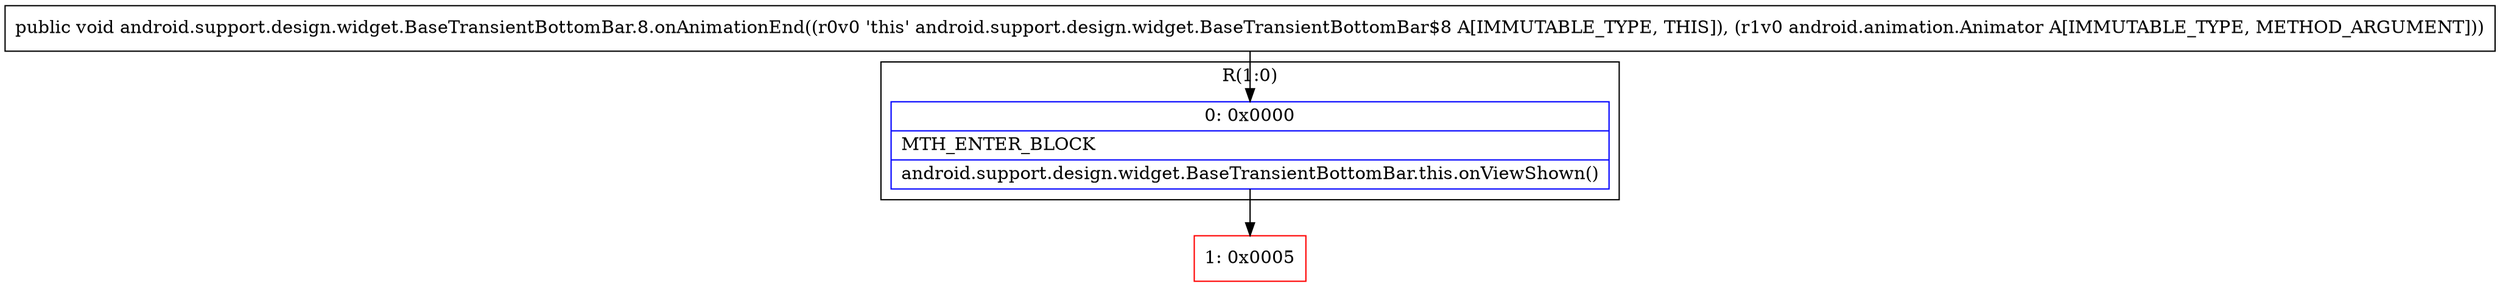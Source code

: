 digraph "CFG forandroid.support.design.widget.BaseTransientBottomBar.8.onAnimationEnd(Landroid\/animation\/Animator;)V" {
subgraph cluster_Region_598270534 {
label = "R(1:0)";
node [shape=record,color=blue];
Node_0 [shape=record,label="{0\:\ 0x0000|MTH_ENTER_BLOCK\l|android.support.design.widget.BaseTransientBottomBar.this.onViewShown()\l}"];
}
Node_1 [shape=record,color=red,label="{1\:\ 0x0005}"];
MethodNode[shape=record,label="{public void android.support.design.widget.BaseTransientBottomBar.8.onAnimationEnd((r0v0 'this' android.support.design.widget.BaseTransientBottomBar$8 A[IMMUTABLE_TYPE, THIS]), (r1v0 android.animation.Animator A[IMMUTABLE_TYPE, METHOD_ARGUMENT])) }"];
MethodNode -> Node_0;
Node_0 -> Node_1;
}

